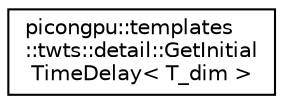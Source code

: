digraph "Graphical Class Hierarchy"
{
 // LATEX_PDF_SIZE
  edge [fontname="Helvetica",fontsize="10",labelfontname="Helvetica",labelfontsize="10"];
  node [fontname="Helvetica",fontsize="10",shape=record];
  rankdir="LR";
  Node0 [label="picongpu::templates\l::twts::detail::GetInitial\lTimeDelay\< T_dim \>",height=0.2,width=0.4,color="black", fillcolor="white", style="filled",URL="$classpicongpu_1_1templates_1_1twts_1_1detail_1_1_get_initial_time_delay.html",tooltip=" "];
}
